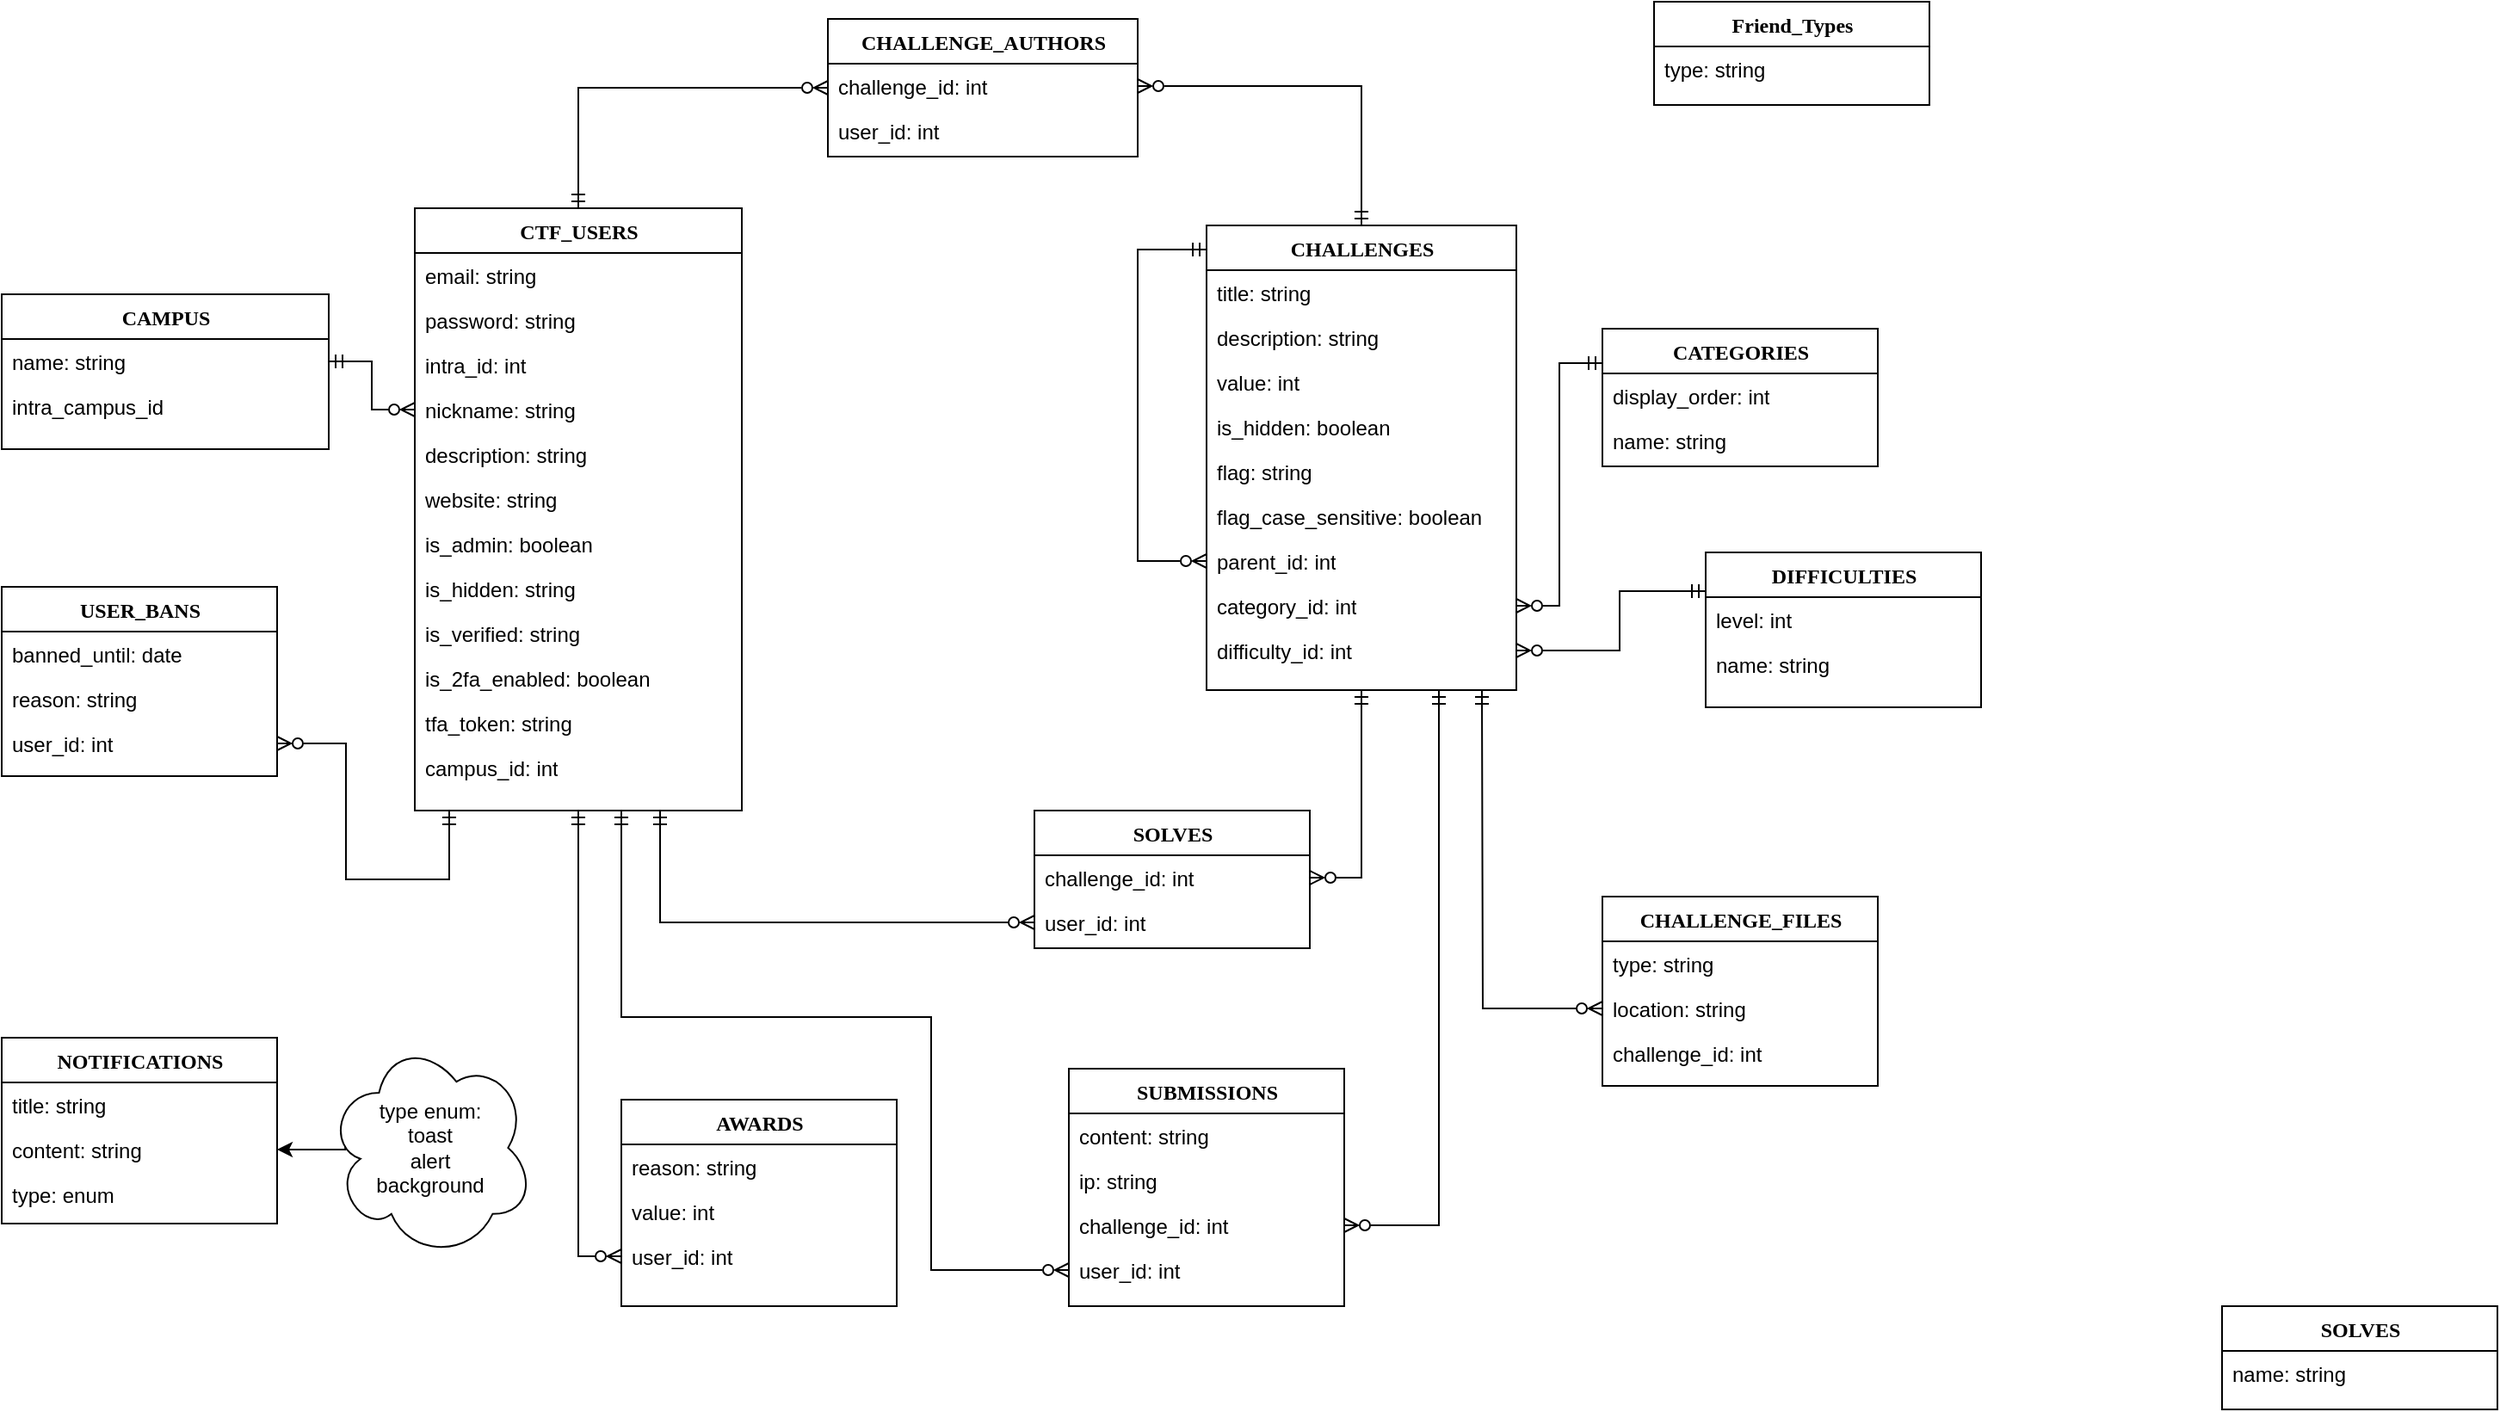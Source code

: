 <mxfile version="22.1.16" type="github">
  <diagram name="Page-1" id="MAb1IGYDh1-1w9ULgDOm">
    <mxGraphModel dx="997" dy="1002" grid="1" gridSize="10" guides="1" tooltips="1" connect="1" arrows="1" fold="1" page="1" pageScale="1" pageWidth="827" pageHeight="1169" math="0" shadow="0">
      <root>
        <mxCell id="0" />
        <mxCell id="1" parent="0" />
        <mxCell id="-HpwC_mhJA1_6LtYinHD-171" style="edgeStyle=orthogonalEdgeStyle;rounded=0;orthogonalLoop=1;jettySize=auto;html=1;exitX=0.5;exitY=1;exitDx=0;exitDy=0;entryX=0;entryY=0.5;entryDx=0;entryDy=0;startArrow=ERmandOne;startFill=0;endArrow=ERzeroToMany;endFill=0;" edge="1" parent="1" source="-HpwC_mhJA1_6LtYinHD-175" target="-HpwC_mhJA1_6LtYinHD-191">
          <mxGeometry relative="1" as="geometry" />
        </mxCell>
        <mxCell id="-HpwC_mhJA1_6LtYinHD-172" style="edgeStyle=orthogonalEdgeStyle;rounded=0;orthogonalLoop=1;jettySize=auto;html=1;entryX=0;entryY=0.5;entryDx=0;entryDy=0;startArrow=ERmandOne;startFill=0;endArrow=ERzeroToMany;endFill=0;" edge="1" parent="1" target="-HpwC_mhJA1_6LtYinHD-219">
          <mxGeometry relative="1" as="geometry">
            <mxPoint x="360" y="500" as="sourcePoint" />
            <Array as="points">
              <mxPoint x="360" y="620" />
              <mxPoint x="540" y="620" />
              <mxPoint x="540" y="767" />
            </Array>
          </mxGeometry>
        </mxCell>
        <mxCell id="-HpwC_mhJA1_6LtYinHD-173" style="edgeStyle=orthogonalEdgeStyle;rounded=0;orthogonalLoop=1;jettySize=auto;html=1;exitX=0.75;exitY=1;exitDx=0;exitDy=0;entryX=0;entryY=0.5;entryDx=0;entryDy=0;startArrow=ERmandOne;startFill=0;endArrow=ERzeroToMany;endFill=0;" edge="1" parent="1" source="-HpwC_mhJA1_6LtYinHD-175" target="-HpwC_mhJA1_6LtYinHD-240">
          <mxGeometry relative="1" as="geometry" />
        </mxCell>
        <mxCell id="-HpwC_mhJA1_6LtYinHD-174" style="edgeStyle=orthogonalEdgeStyle;rounded=0;orthogonalLoop=1;jettySize=auto;html=1;entryX=1;entryY=0.5;entryDx=0;entryDy=0;startArrow=ERmandOne;startFill=0;endArrow=ERzeroToMany;endFill=0;" edge="1" parent="1" target="-HpwC_mhJA1_6LtYinHD-231">
          <mxGeometry relative="1" as="geometry">
            <mxPoint x="260" y="500" as="sourcePoint" />
            <Array as="points">
              <mxPoint x="260" y="540" />
              <mxPoint x="200" y="540" />
              <mxPoint x="200" y="461" />
            </Array>
          </mxGeometry>
        </mxCell>
        <mxCell id="-HpwC_mhJA1_6LtYinHD-175" value="CTF_USERS" style="swimlane;html=1;fontStyle=1;align=center;verticalAlign=top;childLayout=stackLayout;horizontal=1;startSize=26;horizontalStack=0;resizeParent=1;resizeLast=0;collapsible=1;marginBottom=0;swimlaneFillColor=#ffffff;rounded=0;shadow=0;comic=0;labelBackgroundColor=none;strokeWidth=1;fillColor=none;fontFamily=Verdana;fontSize=12" vertex="1" parent="1">
          <mxGeometry x="240" y="150" width="190" height="350" as="geometry" />
        </mxCell>
        <mxCell id="-HpwC_mhJA1_6LtYinHD-176" value="email: string" style="text;html=1;strokeColor=none;fillColor=none;align=left;verticalAlign=top;spacingLeft=4;spacingRight=4;whiteSpace=wrap;overflow=hidden;rotatable=0;points=[[0,0.5],[1,0.5]];portConstraint=eastwest;" vertex="1" parent="-HpwC_mhJA1_6LtYinHD-175">
          <mxGeometry y="26" width="190" height="26" as="geometry" />
        </mxCell>
        <mxCell id="-HpwC_mhJA1_6LtYinHD-177" value="password: string" style="text;html=1;strokeColor=none;fillColor=none;align=left;verticalAlign=top;spacingLeft=4;spacingRight=4;whiteSpace=wrap;overflow=hidden;rotatable=0;points=[[0,0.5],[1,0.5]];portConstraint=eastwest;" vertex="1" parent="-HpwC_mhJA1_6LtYinHD-175">
          <mxGeometry y="52" width="190" height="26" as="geometry" />
        </mxCell>
        <mxCell id="-HpwC_mhJA1_6LtYinHD-178" value="intra_id: int" style="text;html=1;strokeColor=none;fillColor=none;align=left;verticalAlign=top;spacingLeft=4;spacingRight=4;whiteSpace=wrap;overflow=hidden;rotatable=0;points=[[0,0.5],[1,0.5]];portConstraint=eastwest;" vertex="1" parent="-HpwC_mhJA1_6LtYinHD-175">
          <mxGeometry y="78" width="190" height="26" as="geometry" />
        </mxCell>
        <mxCell id="-HpwC_mhJA1_6LtYinHD-179" value="nickname: string" style="text;html=1;strokeColor=none;fillColor=none;align=left;verticalAlign=top;spacingLeft=4;spacingRight=4;whiteSpace=wrap;overflow=hidden;rotatable=0;points=[[0,0.5],[1,0.5]];portConstraint=eastwest;" vertex="1" parent="-HpwC_mhJA1_6LtYinHD-175">
          <mxGeometry y="104" width="190" height="26" as="geometry" />
        </mxCell>
        <mxCell id="-HpwC_mhJA1_6LtYinHD-180" value="description: string" style="text;html=1;strokeColor=none;fillColor=none;align=left;verticalAlign=top;spacingLeft=4;spacingRight=4;whiteSpace=wrap;overflow=hidden;rotatable=0;points=[[0,0.5],[1,0.5]];portConstraint=eastwest;" vertex="1" parent="-HpwC_mhJA1_6LtYinHD-175">
          <mxGeometry y="130" width="190" height="26" as="geometry" />
        </mxCell>
        <mxCell id="-HpwC_mhJA1_6LtYinHD-181" value="website: string" style="text;html=1;strokeColor=none;fillColor=none;align=left;verticalAlign=top;spacingLeft=4;spacingRight=4;whiteSpace=wrap;overflow=hidden;rotatable=0;points=[[0,0.5],[1,0.5]];portConstraint=eastwest;" vertex="1" parent="-HpwC_mhJA1_6LtYinHD-175">
          <mxGeometry y="156" width="190" height="26" as="geometry" />
        </mxCell>
        <mxCell id="-HpwC_mhJA1_6LtYinHD-182" value="is_admin: boolean" style="text;html=1;strokeColor=none;fillColor=none;align=left;verticalAlign=top;spacingLeft=4;spacingRight=4;whiteSpace=wrap;overflow=hidden;rotatable=0;points=[[0,0.5],[1,0.5]];portConstraint=eastwest;" vertex="1" parent="-HpwC_mhJA1_6LtYinHD-175">
          <mxGeometry y="182" width="190" height="26" as="geometry" />
        </mxCell>
        <mxCell id="-HpwC_mhJA1_6LtYinHD-183" value="is_hidden: string" style="text;html=1;strokeColor=none;fillColor=none;align=left;verticalAlign=top;spacingLeft=4;spacingRight=4;whiteSpace=wrap;overflow=hidden;rotatable=0;points=[[0,0.5],[1,0.5]];portConstraint=eastwest;" vertex="1" parent="-HpwC_mhJA1_6LtYinHD-175">
          <mxGeometry y="208" width="190" height="26" as="geometry" />
        </mxCell>
        <mxCell id="-HpwC_mhJA1_6LtYinHD-184" value="is_verified: string" style="text;html=1;strokeColor=none;fillColor=none;align=left;verticalAlign=top;spacingLeft=4;spacingRight=4;whiteSpace=wrap;overflow=hidden;rotatable=0;points=[[0,0.5],[1,0.5]];portConstraint=eastwest;" vertex="1" parent="-HpwC_mhJA1_6LtYinHD-175">
          <mxGeometry y="234" width="190" height="26" as="geometry" />
        </mxCell>
        <mxCell id="-HpwC_mhJA1_6LtYinHD-185" value="is_2fa_enabled: boolean" style="text;html=1;strokeColor=none;fillColor=none;align=left;verticalAlign=top;spacingLeft=4;spacingRight=4;whiteSpace=wrap;overflow=hidden;rotatable=0;points=[[0,0.5],[1,0.5]];portConstraint=eastwest;" vertex="1" parent="-HpwC_mhJA1_6LtYinHD-175">
          <mxGeometry y="260" width="190" height="26" as="geometry" />
        </mxCell>
        <mxCell id="-HpwC_mhJA1_6LtYinHD-186" value="tfa_token: string" style="text;html=1;strokeColor=none;fillColor=none;align=left;verticalAlign=top;spacingLeft=4;spacingRight=4;whiteSpace=wrap;overflow=hidden;rotatable=0;points=[[0,0.5],[1,0.5]];portConstraint=eastwest;" vertex="1" parent="-HpwC_mhJA1_6LtYinHD-175">
          <mxGeometry y="286" width="190" height="26" as="geometry" />
        </mxCell>
        <mxCell id="-HpwC_mhJA1_6LtYinHD-187" value="campus_id: int" style="text;html=1;strokeColor=none;fillColor=none;align=left;verticalAlign=top;spacingLeft=4;spacingRight=4;whiteSpace=wrap;overflow=hidden;rotatable=0;points=[[0,0.5],[1,0.5]];portConstraint=eastwest;" vertex="1" parent="-HpwC_mhJA1_6LtYinHD-175">
          <mxGeometry y="312" width="190" height="26" as="geometry" />
        </mxCell>
        <mxCell id="-HpwC_mhJA1_6LtYinHD-188" value="AWARDS" style="swimlane;html=1;fontStyle=1;align=center;verticalAlign=top;childLayout=stackLayout;horizontal=1;startSize=26;horizontalStack=0;resizeParent=1;resizeLast=0;collapsible=1;marginBottom=0;swimlaneFillColor=#ffffff;rounded=0;shadow=0;comic=0;labelBackgroundColor=none;strokeWidth=1;fillColor=none;fontFamily=Verdana;fontSize=12" vertex="1" parent="1">
          <mxGeometry x="360" y="668" width="160" height="120" as="geometry" />
        </mxCell>
        <mxCell id="-HpwC_mhJA1_6LtYinHD-189" value="reason: string" style="text;html=1;strokeColor=none;fillColor=none;align=left;verticalAlign=top;spacingLeft=4;spacingRight=4;whiteSpace=wrap;overflow=hidden;rotatable=0;points=[[0,0.5],[1,0.5]];portConstraint=eastwest;" vertex="1" parent="-HpwC_mhJA1_6LtYinHD-188">
          <mxGeometry y="26" width="160" height="26" as="geometry" />
        </mxCell>
        <mxCell id="-HpwC_mhJA1_6LtYinHD-190" value="value: int" style="text;html=1;strokeColor=none;fillColor=none;align=left;verticalAlign=top;spacingLeft=4;spacingRight=4;whiteSpace=wrap;overflow=hidden;rotatable=0;points=[[0,0.5],[1,0.5]];portConstraint=eastwest;" vertex="1" parent="-HpwC_mhJA1_6LtYinHD-188">
          <mxGeometry y="52" width="160" height="26" as="geometry" />
        </mxCell>
        <mxCell id="-HpwC_mhJA1_6LtYinHD-191" value="user_id: int" style="text;html=1;strokeColor=none;fillColor=none;align=left;verticalAlign=top;spacingLeft=4;spacingRight=4;whiteSpace=wrap;overflow=hidden;rotatable=0;points=[[0,0.5],[1,0.5]];portConstraint=eastwest;" vertex="1" parent="-HpwC_mhJA1_6LtYinHD-188">
          <mxGeometry y="78" width="160" height="26" as="geometry" />
        </mxCell>
        <mxCell id="-HpwC_mhJA1_6LtYinHD-192" value="CHALLENGE_AUTHORS" style="swimlane;html=1;fontStyle=1;align=center;verticalAlign=top;childLayout=stackLayout;horizontal=1;startSize=26;horizontalStack=0;resizeParent=1;resizeLast=0;collapsible=1;marginBottom=0;swimlaneFillColor=#ffffff;rounded=0;shadow=0;comic=0;labelBackgroundColor=none;strokeWidth=1;fillColor=none;fontFamily=Verdana;fontSize=12" vertex="1" parent="1">
          <mxGeometry x="480" y="40" width="180" height="80" as="geometry" />
        </mxCell>
        <mxCell id="-HpwC_mhJA1_6LtYinHD-193" value="challenge_id: int" style="text;html=1;strokeColor=none;fillColor=none;align=left;verticalAlign=top;spacingLeft=4;spacingRight=4;whiteSpace=wrap;overflow=hidden;rotatable=0;points=[[0,0.5],[1,0.5]];portConstraint=eastwest;" vertex="1" parent="-HpwC_mhJA1_6LtYinHD-192">
          <mxGeometry y="26" width="180" height="26" as="geometry" />
        </mxCell>
        <mxCell id="-HpwC_mhJA1_6LtYinHD-194" value="user_id: int" style="text;html=1;strokeColor=none;fillColor=none;align=left;verticalAlign=top;spacingLeft=4;spacingRight=4;whiteSpace=wrap;overflow=hidden;rotatable=0;points=[[0,0.5],[1,0.5]];portConstraint=eastwest;" vertex="1" parent="-HpwC_mhJA1_6LtYinHD-192">
          <mxGeometry y="52" width="180" height="26" as="geometry" />
        </mxCell>
        <mxCell id="-HpwC_mhJA1_6LtYinHD-195" value="CAMPUS" style="swimlane;html=1;fontStyle=1;align=center;verticalAlign=top;childLayout=stackLayout;horizontal=1;startSize=26;horizontalStack=0;resizeParent=1;resizeLast=0;collapsible=1;marginBottom=0;swimlaneFillColor=#ffffff;rounded=0;shadow=0;comic=0;labelBackgroundColor=none;strokeWidth=1;fillColor=none;fontFamily=Verdana;fontSize=12" vertex="1" parent="1">
          <mxGeometry y="200" width="190" height="90" as="geometry" />
        </mxCell>
        <mxCell id="-HpwC_mhJA1_6LtYinHD-196" value="name: string" style="text;html=1;strokeColor=none;fillColor=none;align=left;verticalAlign=top;spacingLeft=4;spacingRight=4;whiteSpace=wrap;overflow=hidden;rotatable=0;points=[[0,0.5],[1,0.5]];portConstraint=eastwest;" vertex="1" parent="-HpwC_mhJA1_6LtYinHD-195">
          <mxGeometry y="26" width="190" height="26" as="geometry" />
        </mxCell>
        <mxCell id="-HpwC_mhJA1_6LtYinHD-197" value="intra_campus_id" style="text;html=1;strokeColor=none;fillColor=none;align=left;verticalAlign=top;spacingLeft=4;spacingRight=4;whiteSpace=wrap;overflow=hidden;rotatable=0;points=[[0,0.5],[1,0.5]];portConstraint=eastwest;" vertex="1" parent="-HpwC_mhJA1_6LtYinHD-195">
          <mxGeometry y="52" width="190" height="26" as="geometry" />
        </mxCell>
        <mxCell id="-HpwC_mhJA1_6LtYinHD-198" style="edgeStyle=orthogonalEdgeStyle;rounded=0;orthogonalLoop=1;jettySize=auto;html=1;exitX=0;exitY=0.5;exitDx=0;exitDy=0;entryX=1;entryY=0.5;entryDx=0;entryDy=0;endArrow=ERmandOne;endFill=0;startArrow=ERzeroToMany;startFill=0;" edge="1" parent="1" source="-HpwC_mhJA1_6LtYinHD-179" target="-HpwC_mhJA1_6LtYinHD-196">
          <mxGeometry relative="1" as="geometry" />
        </mxCell>
        <mxCell id="-HpwC_mhJA1_6LtYinHD-199" value="Friend_Types" style="swimlane;html=1;fontStyle=1;align=center;verticalAlign=top;childLayout=stackLayout;horizontal=1;startSize=26;horizontalStack=0;resizeParent=1;resizeLast=0;collapsible=1;marginBottom=0;swimlaneFillColor=#ffffff;rounded=0;shadow=0;comic=0;labelBackgroundColor=none;strokeWidth=1;fillColor=none;fontFamily=Verdana;fontSize=12" vertex="1" parent="1">
          <mxGeometry x="960" y="30" width="160" height="60" as="geometry" />
        </mxCell>
        <mxCell id="-HpwC_mhJA1_6LtYinHD-200" value="type: string" style="text;html=1;strokeColor=none;fillColor=none;align=left;verticalAlign=top;spacingLeft=4;spacingRight=4;whiteSpace=wrap;overflow=hidden;rotatable=0;points=[[0,0.5],[1,0.5]];portConstraint=eastwest;" vertex="1" parent="-HpwC_mhJA1_6LtYinHD-199">
          <mxGeometry y="26" width="160" height="26" as="geometry" />
        </mxCell>
        <mxCell id="-HpwC_mhJA1_6LtYinHD-201" style="edgeStyle=orthogonalEdgeStyle;rounded=0;orthogonalLoop=1;jettySize=auto;html=1;exitX=0.5;exitY=1;exitDx=0;exitDy=0;entryX=1;entryY=0.5;entryDx=0;entryDy=0;startArrow=ERmandOne;startFill=0;endArrow=ERzeroToMany;endFill=0;" edge="1" parent="1" source="-HpwC_mhJA1_6LtYinHD-204" target="-HpwC_mhJA1_6LtYinHD-239">
          <mxGeometry relative="1" as="geometry" />
        </mxCell>
        <mxCell id="-HpwC_mhJA1_6LtYinHD-202" style="edgeStyle=orthogonalEdgeStyle;rounded=0;orthogonalLoop=1;jettySize=auto;html=1;exitX=0.75;exitY=1;exitDx=0;exitDy=0;entryX=1;entryY=0.5;entryDx=0;entryDy=0;startArrow=ERmandOne;startFill=0;endArrow=ERzeroToMany;endFill=0;" edge="1" parent="1" source="-HpwC_mhJA1_6LtYinHD-204" target="-HpwC_mhJA1_6LtYinHD-218">
          <mxGeometry relative="1" as="geometry" />
        </mxCell>
        <mxCell id="-HpwC_mhJA1_6LtYinHD-203" style="edgeStyle=orthogonalEdgeStyle;rounded=0;orthogonalLoop=1;jettySize=auto;html=1;entryX=0;entryY=0.5;entryDx=0;entryDy=0;startArrow=ERmandOne;startFill=0;endArrow=ERzeroToMany;endFill=0;" edge="1" parent="1" target="-HpwC_mhJA1_6LtYinHD-247">
          <mxGeometry relative="1" as="geometry">
            <mxPoint x="860" y="430" as="sourcePoint" />
          </mxGeometry>
        </mxCell>
        <mxCell id="-HpwC_mhJA1_6LtYinHD-204" value="CHALLENGES" style="swimlane;html=1;fontStyle=1;align=center;verticalAlign=top;childLayout=stackLayout;horizontal=1;startSize=26;horizontalStack=0;resizeParent=1;resizeLast=0;collapsible=1;marginBottom=0;swimlaneFillColor=#ffffff;rounded=0;shadow=0;comic=0;labelBackgroundColor=none;strokeWidth=1;fillColor=none;fontFamily=Verdana;fontSize=12" vertex="1" parent="1">
          <mxGeometry x="700" y="160" width="180" height="270" as="geometry" />
        </mxCell>
        <mxCell id="-HpwC_mhJA1_6LtYinHD-205" value="title: string" style="text;html=1;strokeColor=none;fillColor=none;align=left;verticalAlign=top;spacingLeft=4;spacingRight=4;whiteSpace=wrap;overflow=hidden;rotatable=0;points=[[0,0.5],[1,0.5]];portConstraint=eastwest;" vertex="1" parent="-HpwC_mhJA1_6LtYinHD-204">
          <mxGeometry y="26" width="180" height="26" as="geometry" />
        </mxCell>
        <mxCell id="-HpwC_mhJA1_6LtYinHD-206" value="description: string" style="text;html=1;strokeColor=none;fillColor=none;align=left;verticalAlign=top;spacingLeft=4;spacingRight=4;whiteSpace=wrap;overflow=hidden;rotatable=0;points=[[0,0.5],[1,0.5]];portConstraint=eastwest;" vertex="1" parent="-HpwC_mhJA1_6LtYinHD-204">
          <mxGeometry y="52" width="180" height="26" as="geometry" />
        </mxCell>
        <mxCell id="-HpwC_mhJA1_6LtYinHD-207" value="value: int" style="text;html=1;strokeColor=none;fillColor=none;align=left;verticalAlign=top;spacingLeft=4;spacingRight=4;whiteSpace=wrap;overflow=hidden;rotatable=0;points=[[0,0.5],[1,0.5]];portConstraint=eastwest;" vertex="1" parent="-HpwC_mhJA1_6LtYinHD-204">
          <mxGeometry y="78" width="180" height="26" as="geometry" />
        </mxCell>
        <mxCell id="-HpwC_mhJA1_6LtYinHD-208" value="is_hidden: boolean" style="text;html=1;strokeColor=none;fillColor=none;align=left;verticalAlign=top;spacingLeft=4;spacingRight=4;whiteSpace=wrap;overflow=hidden;rotatable=0;points=[[0,0.5],[1,0.5]];portConstraint=eastwest;" vertex="1" parent="-HpwC_mhJA1_6LtYinHD-204">
          <mxGeometry y="104" width="180" height="26" as="geometry" />
        </mxCell>
        <mxCell id="-HpwC_mhJA1_6LtYinHD-209" value="&lt;div&gt;flag: string&lt;br&gt;&lt;/div&gt;" style="text;html=1;strokeColor=none;fillColor=none;align=left;verticalAlign=top;spacingLeft=4;spacingRight=4;whiteSpace=wrap;overflow=hidden;rotatable=0;points=[[0,0.5],[1,0.5]];portConstraint=eastwest;" vertex="1" parent="-HpwC_mhJA1_6LtYinHD-204">
          <mxGeometry y="130" width="180" height="26" as="geometry" />
        </mxCell>
        <mxCell id="-HpwC_mhJA1_6LtYinHD-210" value="flag_case_sensitive: boolean" style="text;html=1;strokeColor=none;fillColor=none;align=left;verticalAlign=top;spacingLeft=4;spacingRight=4;whiteSpace=wrap;overflow=hidden;rotatable=0;points=[[0,0.5],[1,0.5]];portConstraint=eastwest;" vertex="1" parent="-HpwC_mhJA1_6LtYinHD-204">
          <mxGeometry y="156" width="180" height="26" as="geometry" />
        </mxCell>
        <mxCell id="-HpwC_mhJA1_6LtYinHD-211" value="parent_id: int" style="text;html=1;strokeColor=none;fillColor=none;align=left;verticalAlign=top;spacingLeft=4;spacingRight=4;whiteSpace=wrap;overflow=hidden;rotatable=0;points=[[0,0.5],[1,0.5]];portConstraint=eastwest;" vertex="1" parent="-HpwC_mhJA1_6LtYinHD-204">
          <mxGeometry y="182" width="180" height="26" as="geometry" />
        </mxCell>
        <mxCell id="-HpwC_mhJA1_6LtYinHD-212" value="category_id: int" style="text;html=1;strokeColor=none;fillColor=none;align=left;verticalAlign=top;spacingLeft=4;spacingRight=4;whiteSpace=wrap;overflow=hidden;rotatable=0;points=[[0,0.5],[1,0.5]];portConstraint=eastwest;" vertex="1" parent="-HpwC_mhJA1_6LtYinHD-204">
          <mxGeometry y="208" width="180" height="26" as="geometry" />
        </mxCell>
        <mxCell id="-HpwC_mhJA1_6LtYinHD-213" value="difficulty_id: int" style="text;html=1;strokeColor=none;fillColor=none;align=left;verticalAlign=top;spacingLeft=4;spacingRight=4;whiteSpace=wrap;overflow=hidden;rotatable=0;points=[[0,0.5],[1,0.5]];portConstraint=eastwest;" vertex="1" parent="-HpwC_mhJA1_6LtYinHD-204">
          <mxGeometry y="234" width="180" height="26" as="geometry" />
        </mxCell>
        <mxCell id="-HpwC_mhJA1_6LtYinHD-214" style="edgeStyle=orthogonalEdgeStyle;rounded=0;orthogonalLoop=1;jettySize=auto;html=1;entryX=0;entryY=0.5;entryDx=0;entryDy=0;startArrow=ERmandOne;startFill=0;endArrow=ERzeroToMany;endFill=0;" edge="1" parent="-HpwC_mhJA1_6LtYinHD-204" target="-HpwC_mhJA1_6LtYinHD-211">
          <mxGeometry relative="1" as="geometry">
            <mxPoint y="14" as="sourcePoint" />
            <Array as="points">
              <mxPoint x="-40" y="14" />
              <mxPoint x="-40" y="195" />
            </Array>
          </mxGeometry>
        </mxCell>
        <mxCell id="-HpwC_mhJA1_6LtYinHD-215" value="SUBMISSIONS" style="swimlane;html=1;fontStyle=1;align=center;verticalAlign=top;childLayout=stackLayout;horizontal=1;startSize=26;horizontalStack=0;resizeParent=1;resizeLast=0;collapsible=1;marginBottom=0;swimlaneFillColor=#ffffff;rounded=0;shadow=0;comic=0;labelBackgroundColor=none;strokeWidth=1;fillColor=none;fontFamily=Verdana;fontSize=12" vertex="1" parent="1">
          <mxGeometry x="620" y="650" width="160" height="138" as="geometry" />
        </mxCell>
        <mxCell id="-HpwC_mhJA1_6LtYinHD-216" value="content: string" style="text;html=1;strokeColor=none;fillColor=none;align=left;verticalAlign=top;spacingLeft=4;spacingRight=4;whiteSpace=wrap;overflow=hidden;rotatable=0;points=[[0,0.5],[1,0.5]];portConstraint=eastwest;" vertex="1" parent="-HpwC_mhJA1_6LtYinHD-215">
          <mxGeometry y="26" width="160" height="26" as="geometry" />
        </mxCell>
        <mxCell id="-HpwC_mhJA1_6LtYinHD-217" value="ip: string" style="text;html=1;strokeColor=none;fillColor=none;align=left;verticalAlign=top;spacingLeft=4;spacingRight=4;whiteSpace=wrap;overflow=hidden;rotatable=0;points=[[0,0.5],[1,0.5]];portConstraint=eastwest;" vertex="1" parent="-HpwC_mhJA1_6LtYinHD-215">
          <mxGeometry y="52" width="160" height="26" as="geometry" />
        </mxCell>
        <mxCell id="-HpwC_mhJA1_6LtYinHD-218" value="challenge_id: int" style="text;html=1;strokeColor=none;fillColor=none;align=left;verticalAlign=top;spacingLeft=4;spacingRight=4;whiteSpace=wrap;overflow=hidden;rotatable=0;points=[[0,0.5],[1,0.5]];portConstraint=eastwest;" vertex="1" parent="-HpwC_mhJA1_6LtYinHD-215">
          <mxGeometry y="78" width="160" height="26" as="geometry" />
        </mxCell>
        <mxCell id="-HpwC_mhJA1_6LtYinHD-219" value="user_id: int" style="text;html=1;strokeColor=none;fillColor=none;align=left;verticalAlign=top;spacingLeft=4;spacingRight=4;whiteSpace=wrap;overflow=hidden;rotatable=0;points=[[0,0.5],[1,0.5]];portConstraint=eastwest;" vertex="1" parent="-HpwC_mhJA1_6LtYinHD-215">
          <mxGeometry y="104" width="160" height="26" as="geometry" />
        </mxCell>
        <mxCell id="-HpwC_mhJA1_6LtYinHD-220" value="NOTIFICATIONS" style="swimlane;html=1;fontStyle=1;align=center;verticalAlign=top;childLayout=stackLayout;horizontal=1;startSize=26;horizontalStack=0;resizeParent=1;resizeLast=0;collapsible=1;marginBottom=0;swimlaneFillColor=#ffffff;rounded=0;shadow=0;comic=0;labelBackgroundColor=none;strokeWidth=1;fillColor=none;fontFamily=Verdana;fontSize=12" vertex="1" parent="1">
          <mxGeometry y="632" width="160" height="108" as="geometry" />
        </mxCell>
        <mxCell id="-HpwC_mhJA1_6LtYinHD-221" value="title: string" style="text;html=1;strokeColor=none;fillColor=none;align=left;verticalAlign=top;spacingLeft=4;spacingRight=4;whiteSpace=wrap;overflow=hidden;rotatable=0;points=[[0,0.5],[1,0.5]];portConstraint=eastwest;" vertex="1" parent="-HpwC_mhJA1_6LtYinHD-220">
          <mxGeometry y="26" width="160" height="26" as="geometry" />
        </mxCell>
        <mxCell id="-HpwC_mhJA1_6LtYinHD-222" value="content: string" style="text;html=1;strokeColor=none;fillColor=none;align=left;verticalAlign=top;spacingLeft=4;spacingRight=4;whiteSpace=wrap;overflow=hidden;rotatable=0;points=[[0,0.5],[1,0.5]];portConstraint=eastwest;" vertex="1" parent="-HpwC_mhJA1_6LtYinHD-220">
          <mxGeometry y="52" width="160" height="26" as="geometry" />
        </mxCell>
        <mxCell id="-HpwC_mhJA1_6LtYinHD-223" value="&lt;div&gt;type: enum&lt;/div&gt;" style="text;html=1;strokeColor=none;fillColor=none;align=left;verticalAlign=top;spacingLeft=4;spacingRight=4;whiteSpace=wrap;overflow=hidden;rotatable=0;points=[[0,0.5],[1,0.5]];portConstraint=eastwest;" vertex="1" parent="-HpwC_mhJA1_6LtYinHD-220">
          <mxGeometry y="78" width="160" height="26" as="geometry" />
        </mxCell>
        <mxCell id="-HpwC_mhJA1_6LtYinHD-224" style="edgeStyle=orthogonalEdgeStyle;rounded=0;orthogonalLoop=1;jettySize=auto;html=1;exitX=0;exitY=0.25;exitDx=0;exitDy=0;entryX=1;entryY=0.5;entryDx=0;entryDy=0;startArrow=ERmandOne;startFill=0;endArrow=ERzeroToMany;endFill=0;" edge="1" parent="1" source="-HpwC_mhJA1_6LtYinHD-225" target="-HpwC_mhJA1_6LtYinHD-212">
          <mxGeometry relative="1" as="geometry" />
        </mxCell>
        <mxCell id="-HpwC_mhJA1_6LtYinHD-225" value="CATEGORIES" style="swimlane;html=1;fontStyle=1;align=center;verticalAlign=top;childLayout=stackLayout;horizontal=1;startSize=26;horizontalStack=0;resizeParent=1;resizeLast=0;collapsible=1;marginBottom=0;swimlaneFillColor=#ffffff;rounded=0;shadow=0;comic=0;labelBackgroundColor=none;strokeWidth=1;fillColor=none;fontFamily=Verdana;fontSize=12" vertex="1" parent="1">
          <mxGeometry x="930" y="220" width="160" height="80" as="geometry" />
        </mxCell>
        <mxCell id="-HpwC_mhJA1_6LtYinHD-226" value="display_order: int" style="text;html=1;strokeColor=none;fillColor=none;align=left;verticalAlign=top;spacingLeft=4;spacingRight=4;whiteSpace=wrap;overflow=hidden;rotatable=0;points=[[0,0.5],[1,0.5]];portConstraint=eastwest;" vertex="1" parent="-HpwC_mhJA1_6LtYinHD-225">
          <mxGeometry y="26" width="160" height="26" as="geometry" />
        </mxCell>
        <mxCell id="-HpwC_mhJA1_6LtYinHD-227" value="name: string" style="text;html=1;strokeColor=none;fillColor=none;align=left;verticalAlign=top;spacingLeft=4;spacingRight=4;whiteSpace=wrap;overflow=hidden;rotatable=0;points=[[0,0.5],[1,0.5]];portConstraint=eastwest;" vertex="1" parent="-HpwC_mhJA1_6LtYinHD-225">
          <mxGeometry y="52" width="160" height="26" as="geometry" />
        </mxCell>
        <mxCell id="-HpwC_mhJA1_6LtYinHD-228" value="USER_BANS" style="swimlane;html=1;fontStyle=1;align=center;verticalAlign=top;childLayout=stackLayout;horizontal=1;startSize=26;horizontalStack=0;resizeParent=1;resizeLast=0;collapsible=1;marginBottom=0;swimlaneFillColor=#ffffff;rounded=0;shadow=0;comic=0;labelBackgroundColor=none;strokeWidth=1;fillColor=none;fontFamily=Verdana;fontSize=12" vertex="1" parent="1">
          <mxGeometry y="370" width="160" height="110" as="geometry" />
        </mxCell>
        <mxCell id="-HpwC_mhJA1_6LtYinHD-229" value="banned_until: date" style="text;html=1;strokeColor=none;fillColor=none;align=left;verticalAlign=top;spacingLeft=4;spacingRight=4;whiteSpace=wrap;overflow=hidden;rotatable=0;points=[[0,0.5],[1,0.5]];portConstraint=eastwest;" vertex="1" parent="-HpwC_mhJA1_6LtYinHD-228">
          <mxGeometry y="26" width="160" height="26" as="geometry" />
        </mxCell>
        <mxCell id="-HpwC_mhJA1_6LtYinHD-230" value="reason: string" style="text;html=1;strokeColor=none;fillColor=none;align=left;verticalAlign=top;spacingLeft=4;spacingRight=4;whiteSpace=wrap;overflow=hidden;rotatable=0;points=[[0,0.5],[1,0.5]];portConstraint=eastwest;" vertex="1" parent="-HpwC_mhJA1_6LtYinHD-228">
          <mxGeometry y="52" width="160" height="26" as="geometry" />
        </mxCell>
        <mxCell id="-HpwC_mhJA1_6LtYinHD-231" value="user_id: int" style="text;html=1;strokeColor=none;fillColor=none;align=left;verticalAlign=top;spacingLeft=4;spacingRight=4;whiteSpace=wrap;overflow=hidden;rotatable=0;points=[[0,0.5],[1,0.5]];portConstraint=eastwest;" vertex="1" parent="-HpwC_mhJA1_6LtYinHD-228">
          <mxGeometry y="78" width="160" height="26" as="geometry" />
        </mxCell>
        <mxCell id="-HpwC_mhJA1_6LtYinHD-232" value="SOLVES" style="swimlane;html=1;fontStyle=1;align=center;verticalAlign=top;childLayout=stackLayout;horizontal=1;startSize=26;horizontalStack=0;resizeParent=1;resizeLast=0;collapsible=1;marginBottom=0;swimlaneFillColor=#ffffff;rounded=0;shadow=0;comic=0;labelBackgroundColor=none;strokeWidth=1;fillColor=none;fontFamily=Verdana;fontSize=12" vertex="1" parent="1">
          <mxGeometry x="1290" y="788" width="160" height="60" as="geometry" />
        </mxCell>
        <mxCell id="-HpwC_mhJA1_6LtYinHD-233" value="name: string" style="text;html=1;strokeColor=none;fillColor=none;align=left;verticalAlign=top;spacingLeft=4;spacingRight=4;whiteSpace=wrap;overflow=hidden;rotatable=0;points=[[0,0.5],[1,0.5]];portConstraint=eastwest;" vertex="1" parent="-HpwC_mhJA1_6LtYinHD-232">
          <mxGeometry y="26" width="160" height="26" as="geometry" />
        </mxCell>
        <mxCell id="-HpwC_mhJA1_6LtYinHD-234" style="edgeStyle=orthogonalEdgeStyle;rounded=0;orthogonalLoop=1;jettySize=auto;html=1;exitX=0;exitY=0.25;exitDx=0;exitDy=0;entryX=1;entryY=0.5;entryDx=0;entryDy=0;startArrow=ERmandOne;startFill=0;endArrow=ERzeroToMany;endFill=0;" edge="1" parent="1" source="-HpwC_mhJA1_6LtYinHD-235" target="-HpwC_mhJA1_6LtYinHD-213">
          <mxGeometry relative="1" as="geometry">
            <Array as="points">
              <mxPoint x="940" y="373" />
              <mxPoint x="940" y="407" />
            </Array>
          </mxGeometry>
        </mxCell>
        <mxCell id="-HpwC_mhJA1_6LtYinHD-235" value="DIFFICULTIES" style="swimlane;html=1;fontStyle=1;align=center;verticalAlign=top;childLayout=stackLayout;horizontal=1;startSize=26;horizontalStack=0;resizeParent=1;resizeLast=0;collapsible=1;marginBottom=0;swimlaneFillColor=#ffffff;rounded=0;shadow=0;comic=0;labelBackgroundColor=none;strokeWidth=1;fillColor=none;fontFamily=Verdana;fontSize=12" vertex="1" parent="1">
          <mxGeometry x="990" y="350" width="160" height="90" as="geometry" />
        </mxCell>
        <mxCell id="-HpwC_mhJA1_6LtYinHD-236" value="level: int" style="text;html=1;strokeColor=none;fillColor=none;align=left;verticalAlign=top;spacingLeft=4;spacingRight=4;whiteSpace=wrap;overflow=hidden;rotatable=0;points=[[0,0.5],[1,0.5]];portConstraint=eastwest;" vertex="1" parent="-HpwC_mhJA1_6LtYinHD-235">
          <mxGeometry y="26" width="160" height="26" as="geometry" />
        </mxCell>
        <mxCell id="-HpwC_mhJA1_6LtYinHD-237" value="name: string" style="text;html=1;strokeColor=none;fillColor=none;align=left;verticalAlign=top;spacingLeft=4;spacingRight=4;whiteSpace=wrap;overflow=hidden;rotatable=0;points=[[0,0.5],[1,0.5]];portConstraint=eastwest;" vertex="1" parent="-HpwC_mhJA1_6LtYinHD-235">
          <mxGeometry y="52" width="160" height="26" as="geometry" />
        </mxCell>
        <mxCell id="-HpwC_mhJA1_6LtYinHD-238" value="SOLVES" style="swimlane;html=1;fontStyle=1;align=center;verticalAlign=top;childLayout=stackLayout;horizontal=1;startSize=26;horizontalStack=0;resizeParent=1;resizeLast=0;collapsible=1;marginBottom=0;swimlaneFillColor=#ffffff;rounded=0;shadow=0;comic=0;labelBackgroundColor=none;strokeWidth=1;fillColor=none;fontFamily=Verdana;fontSize=12" vertex="1" parent="1">
          <mxGeometry x="600" y="500" width="160" height="80" as="geometry" />
        </mxCell>
        <mxCell id="-HpwC_mhJA1_6LtYinHD-239" value="challenge_id: int" style="text;html=1;strokeColor=none;fillColor=none;align=left;verticalAlign=top;spacingLeft=4;spacingRight=4;whiteSpace=wrap;overflow=hidden;rotatable=0;points=[[0,0.5],[1,0.5]];portConstraint=eastwest;" vertex="1" parent="-HpwC_mhJA1_6LtYinHD-238">
          <mxGeometry y="26" width="160" height="26" as="geometry" />
        </mxCell>
        <mxCell id="-HpwC_mhJA1_6LtYinHD-240" value="user_id: int" style="text;html=1;strokeColor=none;fillColor=none;align=left;verticalAlign=top;spacingLeft=4;spacingRight=4;whiteSpace=wrap;overflow=hidden;rotatable=0;points=[[0,0.5],[1,0.5]];portConstraint=eastwest;" vertex="1" parent="-HpwC_mhJA1_6LtYinHD-238">
          <mxGeometry y="52" width="160" height="26" as="geometry" />
        </mxCell>
        <mxCell id="-HpwC_mhJA1_6LtYinHD-241" style="edgeStyle=orthogonalEdgeStyle;rounded=0;orthogonalLoop=1;jettySize=auto;html=1;exitX=0.16;exitY=0.55;exitDx=0;exitDy=0;exitPerimeter=0;entryX=1;entryY=0.5;entryDx=0;entryDy=0;" edge="1" parent="1" target="-HpwC_mhJA1_6LtYinHD-222">
          <mxGeometry relative="1" as="geometry">
            <mxPoint x="239.2" y="692.4" as="sourcePoint" />
          </mxGeometry>
        </mxCell>
        <mxCell id="-HpwC_mhJA1_6LtYinHD-242" value="type enum:&lt;br&gt;toast&lt;br&gt;alert&lt;br&gt;background" style="ellipse;shape=cloud;whiteSpace=wrap;html=1;" vertex="1" parent="1">
          <mxGeometry x="189.2" y="632" width="120" height="128" as="geometry" />
        </mxCell>
        <mxCell id="-HpwC_mhJA1_6LtYinHD-243" style="edgeStyle=orthogonalEdgeStyle;rounded=0;orthogonalLoop=1;jettySize=auto;html=1;exitX=0.5;exitY=0;exitDx=0;exitDy=0;entryX=0;entryY=0.5;entryDx=0;entryDy=0;endArrow=ERzeroToMany;endFill=0;startArrow=ERmandOne;startFill=0;" edge="1" parent="1" source="-HpwC_mhJA1_6LtYinHD-175" target="-HpwC_mhJA1_6LtYinHD-192">
          <mxGeometry relative="1" as="geometry" />
        </mxCell>
        <mxCell id="-HpwC_mhJA1_6LtYinHD-244" style="edgeStyle=orthogonalEdgeStyle;rounded=0;orthogonalLoop=1;jettySize=auto;html=1;exitX=0.5;exitY=0;exitDx=0;exitDy=0;entryX=1;entryY=0.5;entryDx=0;entryDy=0;startArrow=ERmandOne;startFill=0;endArrow=ERzeroToMany;endFill=0;" edge="1" parent="1" source="-HpwC_mhJA1_6LtYinHD-204" target="-HpwC_mhJA1_6LtYinHD-193">
          <mxGeometry relative="1" as="geometry" />
        </mxCell>
        <mxCell id="-HpwC_mhJA1_6LtYinHD-245" value="CHALLENGE_FILES" style="swimlane;html=1;fontStyle=1;align=center;verticalAlign=top;childLayout=stackLayout;horizontal=1;startSize=26;horizontalStack=0;resizeParent=1;resizeLast=0;collapsible=1;marginBottom=0;swimlaneFillColor=#ffffff;rounded=0;shadow=0;comic=0;labelBackgroundColor=none;strokeWidth=1;fillColor=none;fontFamily=Verdana;fontSize=12" vertex="1" parent="1">
          <mxGeometry x="930" y="550" width="160" height="110" as="geometry" />
        </mxCell>
        <mxCell id="-HpwC_mhJA1_6LtYinHD-246" value="type: string" style="text;html=1;strokeColor=none;fillColor=none;align=left;verticalAlign=top;spacingLeft=4;spacingRight=4;whiteSpace=wrap;overflow=hidden;rotatable=0;points=[[0,0.5],[1,0.5]];portConstraint=eastwest;" vertex="1" parent="-HpwC_mhJA1_6LtYinHD-245">
          <mxGeometry y="26" width="160" height="26" as="geometry" />
        </mxCell>
        <mxCell id="-HpwC_mhJA1_6LtYinHD-247" value="location: string" style="text;html=1;strokeColor=none;fillColor=none;align=left;verticalAlign=top;spacingLeft=4;spacingRight=4;whiteSpace=wrap;overflow=hidden;rotatable=0;points=[[0,0.5],[1,0.5]];portConstraint=eastwest;" vertex="1" parent="-HpwC_mhJA1_6LtYinHD-245">
          <mxGeometry y="52" width="160" height="26" as="geometry" />
        </mxCell>
        <mxCell id="-HpwC_mhJA1_6LtYinHD-248" value="challenge_id: int" style="text;html=1;strokeColor=none;fillColor=none;align=left;verticalAlign=top;spacingLeft=4;spacingRight=4;whiteSpace=wrap;overflow=hidden;rotatable=0;points=[[0,0.5],[1,0.5]];portConstraint=eastwest;" vertex="1" parent="-HpwC_mhJA1_6LtYinHD-245">
          <mxGeometry y="78" width="160" height="26" as="geometry" />
        </mxCell>
      </root>
    </mxGraphModel>
  </diagram>
</mxfile>
